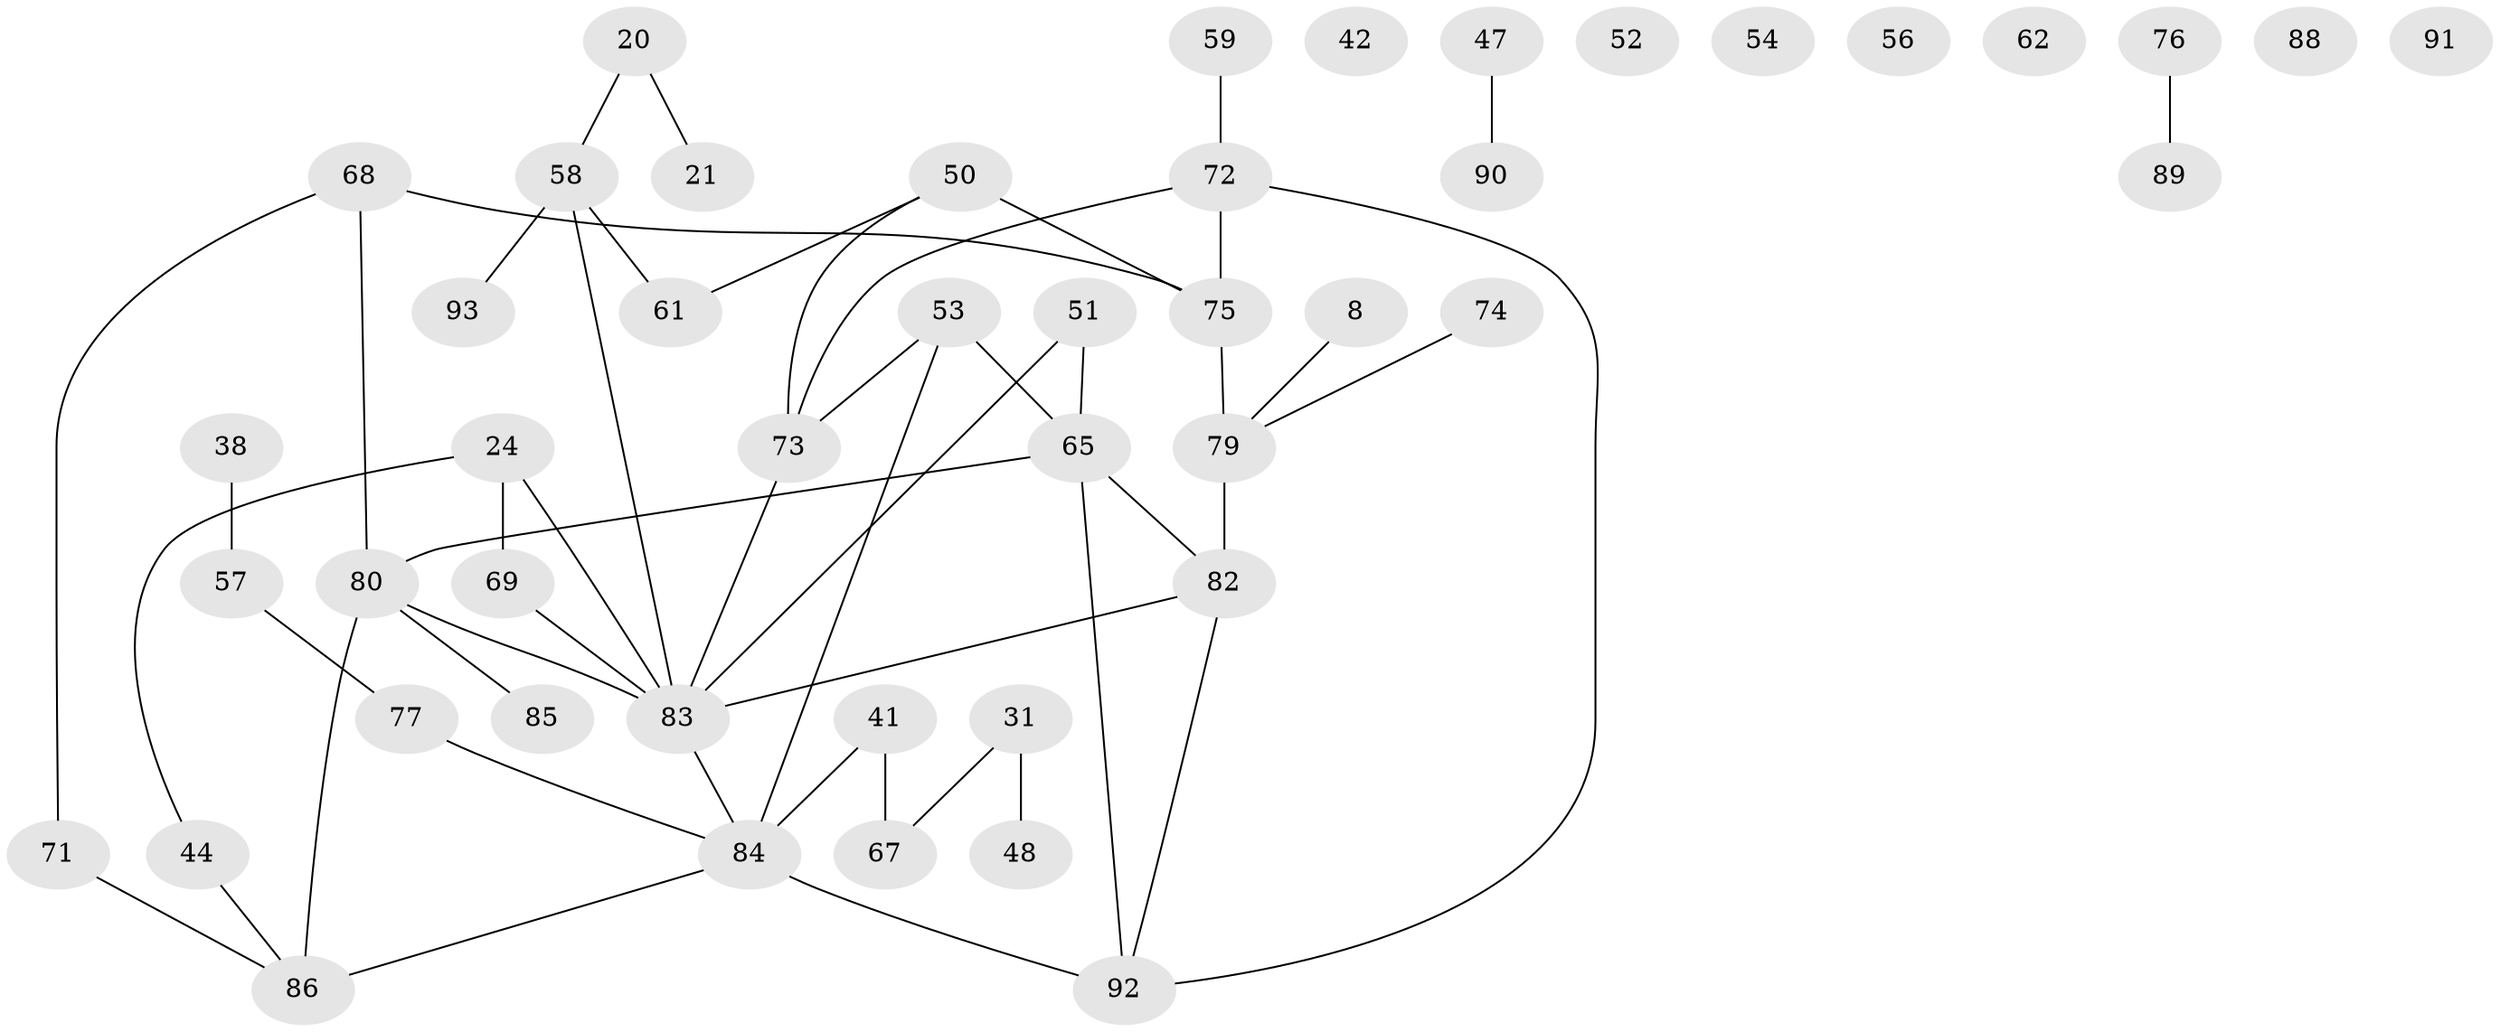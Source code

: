 // original degree distribution, {1: 0.22580645161290322, 3: 0.22580645161290322, 2: 0.25806451612903225, 4: 0.1935483870967742, 7: 0.010752688172043012, 0: 0.07526881720430108, 5: 0.010752688172043012}
// Generated by graph-tools (version 1.1) at 2025/39/03/09/25 04:39:21]
// undirected, 46 vertices, 51 edges
graph export_dot {
graph [start="1"]
  node [color=gray90,style=filled];
  8;
  20;
  21 [super="+9"];
  24 [super="+10"];
  31;
  38;
  41;
  42;
  44;
  47;
  48;
  50 [super="+45"];
  51;
  52;
  53 [super="+12"];
  54;
  56;
  57 [super="+34"];
  58;
  59;
  61;
  62;
  65 [super="+7+13"];
  67 [super="+18"];
  68;
  69;
  71 [super="+40"];
  72 [super="+16+19+5"];
  73 [super="+70"];
  74;
  75 [super="+29+43"];
  76;
  77 [super="+35"];
  79 [super="+27+46"];
  80 [super="+2+11+49"];
  82 [super="+64"];
  83 [super="+28+32+36+55"];
  84 [super="+17+15+78+81"];
  85;
  86 [super="+37"];
  88;
  89;
  90;
  91;
  92 [super="+87"];
  93;
  8 -- 79;
  20 -- 21;
  20 -- 58;
  24 -- 44;
  24 -- 69 [weight=2];
  24 -- 83;
  31 -- 48;
  31 -- 67;
  38 -- 57;
  41 -- 67;
  41 -- 84;
  44 -- 86;
  47 -- 90;
  50 -- 61;
  50 -- 73;
  50 -- 75 [weight=2];
  51 -- 65;
  51 -- 83;
  53 -- 65 [weight=2];
  53 -- 73 [weight=2];
  53 -- 84;
  57 -- 77;
  58 -- 61;
  58 -- 93;
  58 -- 83;
  59 -- 72;
  65 -- 80;
  65 -- 82;
  65 -- 92;
  68 -- 71;
  68 -- 80 [weight=2];
  68 -- 75;
  69 -- 83;
  71 -- 86;
  72 -- 75;
  72 -- 73;
  72 -- 92;
  73 -- 83;
  74 -- 79;
  75 -- 79;
  76 -- 89;
  77 -- 84;
  79 -- 82 [weight=2];
  80 -- 85;
  80 -- 86 [weight=2];
  80 -- 83 [weight=2];
  82 -- 83 [weight=2];
  82 -- 92;
  83 -- 84;
  84 -- 86;
  84 -- 92 [weight=2];
}
